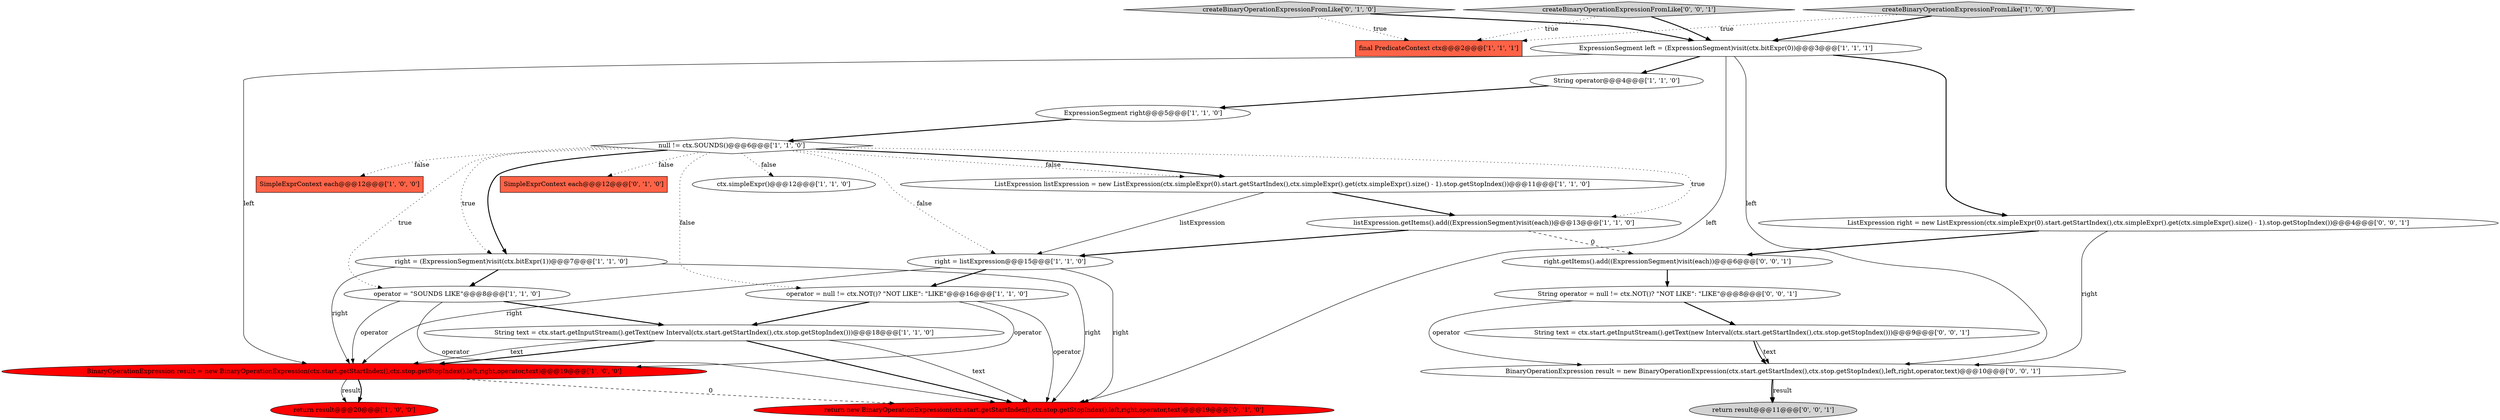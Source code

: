digraph {
0 [style = filled, label = "listExpression.getItems().add((ExpressionSegment)visit(each))@@@13@@@['1', '1', '0']", fillcolor = white, shape = ellipse image = "AAA0AAABBB1BBB"];
2 [style = filled, label = "right = (ExpressionSegment)visit(ctx.bitExpr(1))@@@7@@@['1', '1', '0']", fillcolor = white, shape = ellipse image = "AAA0AAABBB1BBB"];
17 [style = filled, label = "SimpleExprContext each@@@12@@@['0', '1', '0']", fillcolor = tomato, shape = box image = "AAA0AAABBB2BBB"];
5 [style = filled, label = "String text = ctx.start.getInputStream().getText(new Interval(ctx.start.getStartIndex(),ctx.stop.getStopIndex()))@@@18@@@['1', '1', '0']", fillcolor = white, shape = ellipse image = "AAA0AAABBB1BBB"];
15 [style = filled, label = "final PredicateContext ctx@@@2@@@['1', '1', '1']", fillcolor = tomato, shape = box image = "AAA0AAABBB1BBB"];
24 [style = filled, label = "String text = ctx.start.getInputStream().getText(new Interval(ctx.start.getStartIndex(),ctx.stop.getStopIndex()))@@@9@@@['0', '0', '1']", fillcolor = white, shape = ellipse image = "AAA0AAABBB3BBB"];
16 [style = filled, label = "ctx.simpleExpr()@@@12@@@['1', '1', '0']", fillcolor = white, shape = ellipse image = "AAA0AAABBB1BBB"];
18 [style = filled, label = "createBinaryOperationExpressionFromLike['0', '1', '0']", fillcolor = lightgray, shape = diamond image = "AAA0AAABBB2BBB"];
9 [style = filled, label = "ListExpression listExpression = new ListExpression(ctx.simpleExpr(0).start.getStartIndex(),ctx.simpleExpr().get(ctx.simpleExpr().size() - 1).stop.getStopIndex())@@@11@@@['1', '1', '0']", fillcolor = white, shape = ellipse image = "AAA0AAABBB1BBB"];
14 [style = filled, label = "ExpressionSegment left = (ExpressionSegment)visit(ctx.bitExpr(0))@@@3@@@['1', '1', '1']", fillcolor = white, shape = ellipse image = "AAA0AAABBB1BBB"];
3 [style = filled, label = "null != ctx.SOUNDS()@@@6@@@['1', '1', '0']", fillcolor = white, shape = diamond image = "AAA0AAABBB1BBB"];
21 [style = filled, label = "right.getItems().add((ExpressionSegment)visit(each))@@@6@@@['0', '0', '1']", fillcolor = white, shape = ellipse image = "AAA0AAABBB3BBB"];
12 [style = filled, label = "BinaryOperationExpression result = new BinaryOperationExpression(ctx.start.getStartIndex(),ctx.stop.getStopIndex(),left,right,operator,text)@@@19@@@['1', '0', '0']", fillcolor = red, shape = ellipse image = "AAA1AAABBB1BBB"];
22 [style = filled, label = "String operator = null != ctx.NOT()? \"NOT LIKE\": \"LIKE\"@@@8@@@['0', '0', '1']", fillcolor = white, shape = ellipse image = "AAA0AAABBB3BBB"];
23 [style = filled, label = "createBinaryOperationExpressionFromLike['0', '0', '1']", fillcolor = lightgray, shape = diamond image = "AAA0AAABBB3BBB"];
10 [style = filled, label = "operator = null != ctx.NOT()? \"NOT LIKE\": \"LIKE\"@@@16@@@['1', '1', '0']", fillcolor = white, shape = ellipse image = "AAA0AAABBB1BBB"];
8 [style = filled, label = "String operator@@@4@@@['1', '1', '0']", fillcolor = white, shape = ellipse image = "AAA0AAABBB1BBB"];
19 [style = filled, label = "return new BinaryOperationExpression(ctx.start.getStartIndex(),ctx.stop.getStopIndex(),left,right,operator,text)@@@19@@@['0', '1', '0']", fillcolor = red, shape = ellipse image = "AAA1AAABBB2BBB"];
25 [style = filled, label = "BinaryOperationExpression result = new BinaryOperationExpression(ctx.start.getStartIndex(),ctx.stop.getStopIndex(),left,right,operator,text)@@@10@@@['0', '0', '1']", fillcolor = white, shape = ellipse image = "AAA0AAABBB3BBB"];
4 [style = filled, label = "right = listExpression@@@15@@@['1', '1', '0']", fillcolor = white, shape = ellipse image = "AAA0AAABBB1BBB"];
11 [style = filled, label = "ExpressionSegment right@@@5@@@['1', '1', '0']", fillcolor = white, shape = ellipse image = "AAA0AAABBB1BBB"];
1 [style = filled, label = "SimpleExprContext each@@@12@@@['1', '0', '0']", fillcolor = tomato, shape = box image = "AAA0AAABBB1BBB"];
26 [style = filled, label = "return result@@@11@@@['0', '0', '1']", fillcolor = lightgray, shape = ellipse image = "AAA0AAABBB3BBB"];
6 [style = filled, label = "return result@@@20@@@['1', '0', '0']", fillcolor = red, shape = ellipse image = "AAA1AAABBB1BBB"];
7 [style = filled, label = "operator = \"SOUNDS LIKE\"@@@8@@@['1', '1', '0']", fillcolor = white, shape = ellipse image = "AAA0AAABBB1BBB"];
20 [style = filled, label = "ListExpression right = new ListExpression(ctx.simpleExpr(0).start.getStartIndex(),ctx.simpleExpr().get(ctx.simpleExpr().size() - 1).stop.getStopIndex())@@@4@@@['0', '0', '1']", fillcolor = white, shape = ellipse image = "AAA0AAABBB3BBB"];
13 [style = filled, label = "createBinaryOperationExpressionFromLike['1', '0', '0']", fillcolor = lightgray, shape = diamond image = "AAA0AAABBB1BBB"];
4->10 [style = bold, label=""];
3->7 [style = dotted, label="true"];
3->9 [style = dotted, label="false"];
5->19 [style = solid, label="text"];
9->0 [style = bold, label=""];
7->12 [style = solid, label="operator"];
25->26 [style = solid, label="result"];
12->6 [style = solid, label="result"];
24->25 [style = solid, label="text"];
22->25 [style = solid, label="operator"];
3->2 [style = dotted, label="true"];
3->4 [style = dotted, label="false"];
18->15 [style = dotted, label="true"];
4->19 [style = solid, label="right"];
14->12 [style = solid, label="left"];
2->19 [style = solid, label="right"];
10->12 [style = solid, label="operator"];
10->19 [style = solid, label="operator"];
12->6 [style = bold, label=""];
20->21 [style = bold, label=""];
23->14 [style = bold, label=""];
3->9 [style = bold, label=""];
5->19 [style = bold, label=""];
20->25 [style = solid, label="right"];
3->10 [style = dotted, label="false"];
7->5 [style = bold, label=""];
10->5 [style = bold, label=""];
12->19 [style = dashed, label="0"];
3->2 [style = bold, label=""];
5->12 [style = bold, label=""];
11->3 [style = bold, label=""];
0->4 [style = bold, label=""];
21->22 [style = bold, label=""];
5->12 [style = solid, label="text"];
24->25 [style = bold, label=""];
14->19 [style = solid, label="left"];
0->21 [style = dashed, label="0"];
25->26 [style = bold, label=""];
3->0 [style = dotted, label="true"];
4->12 [style = solid, label="right"];
14->25 [style = solid, label="left"];
23->15 [style = dotted, label="true"];
13->15 [style = dotted, label="true"];
14->8 [style = bold, label=""];
9->4 [style = solid, label="listExpression"];
2->7 [style = bold, label=""];
22->24 [style = bold, label=""];
2->12 [style = solid, label="right"];
7->19 [style = solid, label="operator"];
3->1 [style = dotted, label="false"];
8->11 [style = bold, label=""];
3->16 [style = dotted, label="false"];
13->14 [style = bold, label=""];
18->14 [style = bold, label=""];
14->20 [style = bold, label=""];
3->17 [style = dotted, label="false"];
}
